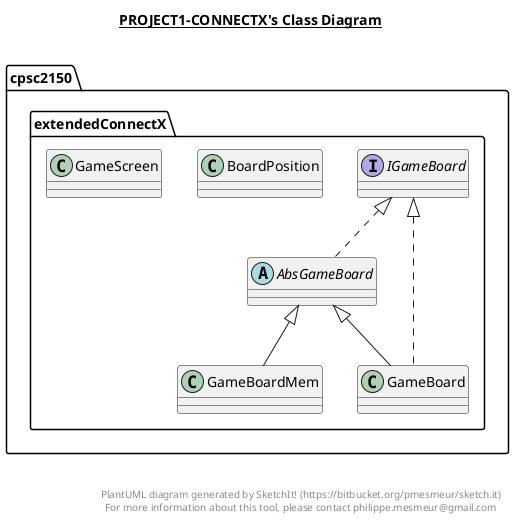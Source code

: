 @startuml

title __PROJECT1-CONNECTX's Class Diagram__\n

  namespace cpsc2150.extendedConnectX {
    abstract class cpsc2150.extendedConnectX.AbsGameBoard {
    }
  }
  

  namespace cpsc2150.extendedConnectX {
    class cpsc2150.extendedConnectX.BoardPosition {
    }
  }
  

  namespace cpsc2150.extendedConnectX {
    class cpsc2150.extendedConnectX.GameBoard {
    }
  }
  

  namespace cpsc2150.extendedConnectX {
    class cpsc2150.extendedConnectX.GameBoardMem {
    }
  }
  

  namespace cpsc2150.extendedConnectX {
    class cpsc2150.extendedConnectX.GameScreen {
    }
  }
  

  namespace cpsc2150.extendedConnectX {
    interface cpsc2150.extendedConnectX.IGameBoard {
    }
  }
  

  cpsc2150.extendedConnectX.AbsGameBoard .up.|> cpsc2150.extendedConnectX.IGameBoard
  cpsc2150.extendedConnectX.GameBoard .up.|> cpsc2150.extendedConnectX.IGameBoard
  cpsc2150.extendedConnectX.GameBoard -up-|> cpsc2150.extendedConnectX.AbsGameBoard
  cpsc2150.extendedConnectX.GameBoardMem -up-|> cpsc2150.extendedConnectX.AbsGameBoard


right footer


PlantUML diagram generated by SketchIt! (https://bitbucket.org/pmesmeur/sketch.it)
For more information about this tool, please contact philippe.mesmeur@gmail.com
endfooter

@enduml
